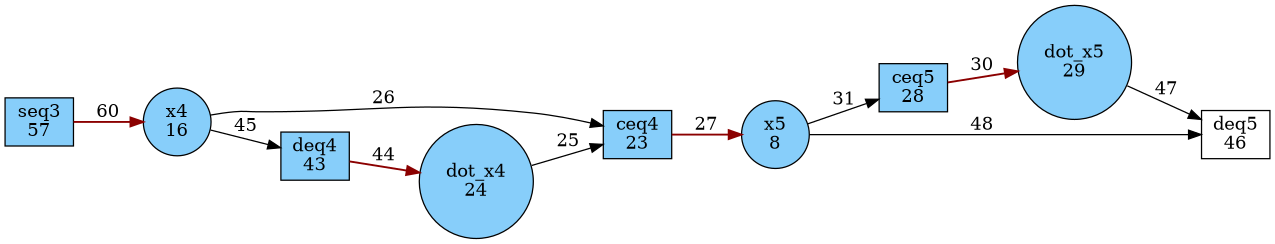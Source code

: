 digraph G {
rankdir = LR;
size ="8.5"
node [shape = box, fillcolor = lightskyblue, style = filled, label="ceq4
23"]; ceq4;
node [shape = box, fillcolor = lightskyblue, style = filled, label="ceq5
28"]; ceq5;
node [shape = box, fillcolor = lightskyblue, style = filled, label="deq4
43"]; deq4;
node [shape = box, fillcolor = white, style = filled, label="deq5
46"]; deq5;
node [shape = box, fillcolor = lightskyblue, style = filled, label="seq3
57"]; seq3;
node [shape = circle, fillcolor = lightskyblue, style = filled, label="x5
8"]; x5;
node [shape = circle, fillcolor = lightskyblue, style = filled, label="x4
16"]; x4;
node [shape = circle, fillcolor = lightskyblue, style = filled, label="dot_x4
24"]; dot_x4;
node [shape = circle, fillcolor = lightskyblue, style = filled, label="dot_x5
29"]; dot_x5;
dot_x4 -> ceq4 [penwidth = 1, label = "25"];
x4 -> ceq4 [penwidth = 1, label = "26"];
ceq4 -> x5 [penwidth = 1.5, label = "27", color = red4 ];
ceq5 -> dot_x5 [penwidth = 1.5, label = "30", color = red4 ];
x5 -> ceq5 [penwidth = 1, label = "31"];
deq4 -> dot_x4 [penwidth = 1.5, label = "44", color = red4 ];
x4 -> deq4 [penwidth = 1, label = "45"];
dot_x5 -> deq5 [penwidth = 1, label = "47"];
x5 -> deq5 [penwidth = 1, label = "48"];
seq3 -> x4 [penwidth = 1.5, label = "60", color = red4 ];
}
